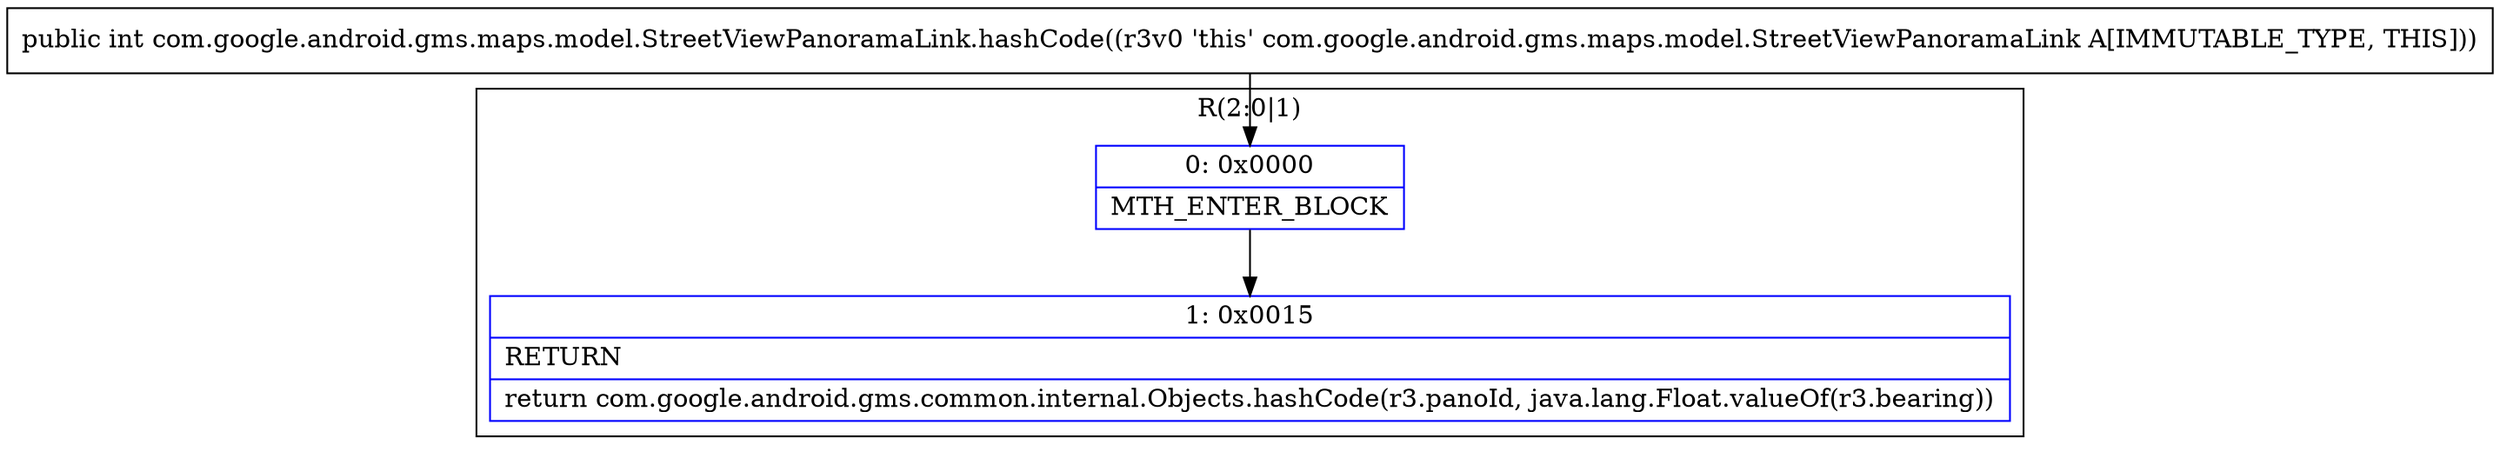 digraph "CFG forcom.google.android.gms.maps.model.StreetViewPanoramaLink.hashCode()I" {
subgraph cluster_Region_1886787777 {
label = "R(2:0|1)";
node [shape=record,color=blue];
Node_0 [shape=record,label="{0\:\ 0x0000|MTH_ENTER_BLOCK\l}"];
Node_1 [shape=record,label="{1\:\ 0x0015|RETURN\l|return com.google.android.gms.common.internal.Objects.hashCode(r3.panoId, java.lang.Float.valueOf(r3.bearing))\l}"];
}
MethodNode[shape=record,label="{public int com.google.android.gms.maps.model.StreetViewPanoramaLink.hashCode((r3v0 'this' com.google.android.gms.maps.model.StreetViewPanoramaLink A[IMMUTABLE_TYPE, THIS])) }"];
MethodNode -> Node_0;
Node_0 -> Node_1;
}

